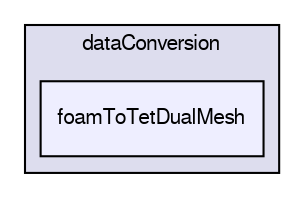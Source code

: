 digraph "applications/utilities/postProcessing/dataConversion/foamToTetDualMesh" {
  bgcolor=transparent;
  compound=true
  node [ fontsize="10", fontname="FreeSans"];
  edge [ labelfontsize="10", labelfontname="FreeSans"];
  subgraph clusterdir_287a8ee951d3c46055211652d30251ed {
    graph [ bgcolor="#ddddee", pencolor="black", label="dataConversion" fontname="FreeSans", fontsize="10", URL="dir_287a8ee951d3c46055211652d30251ed.html"]
  dir_b20f4e7e983e511c716513c337bb3841 [shape=box, label="foamToTetDualMesh", style="filled", fillcolor="#eeeeff", pencolor="black", URL="dir_b20f4e7e983e511c716513c337bb3841.html"];
  }
}
